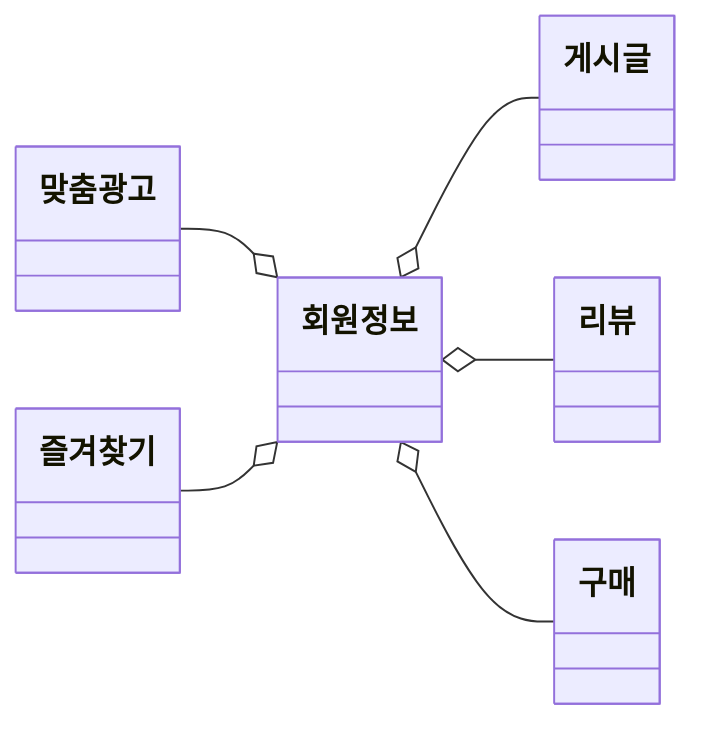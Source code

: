 classDiagram
    direction LR
    회원정보 o-- 게시글
    회원정보 o-- 리뷰
    회원정보 o-- 구매
    맞춤광고 --o 회원정보
    즐겨찾기 --o 회원정보
